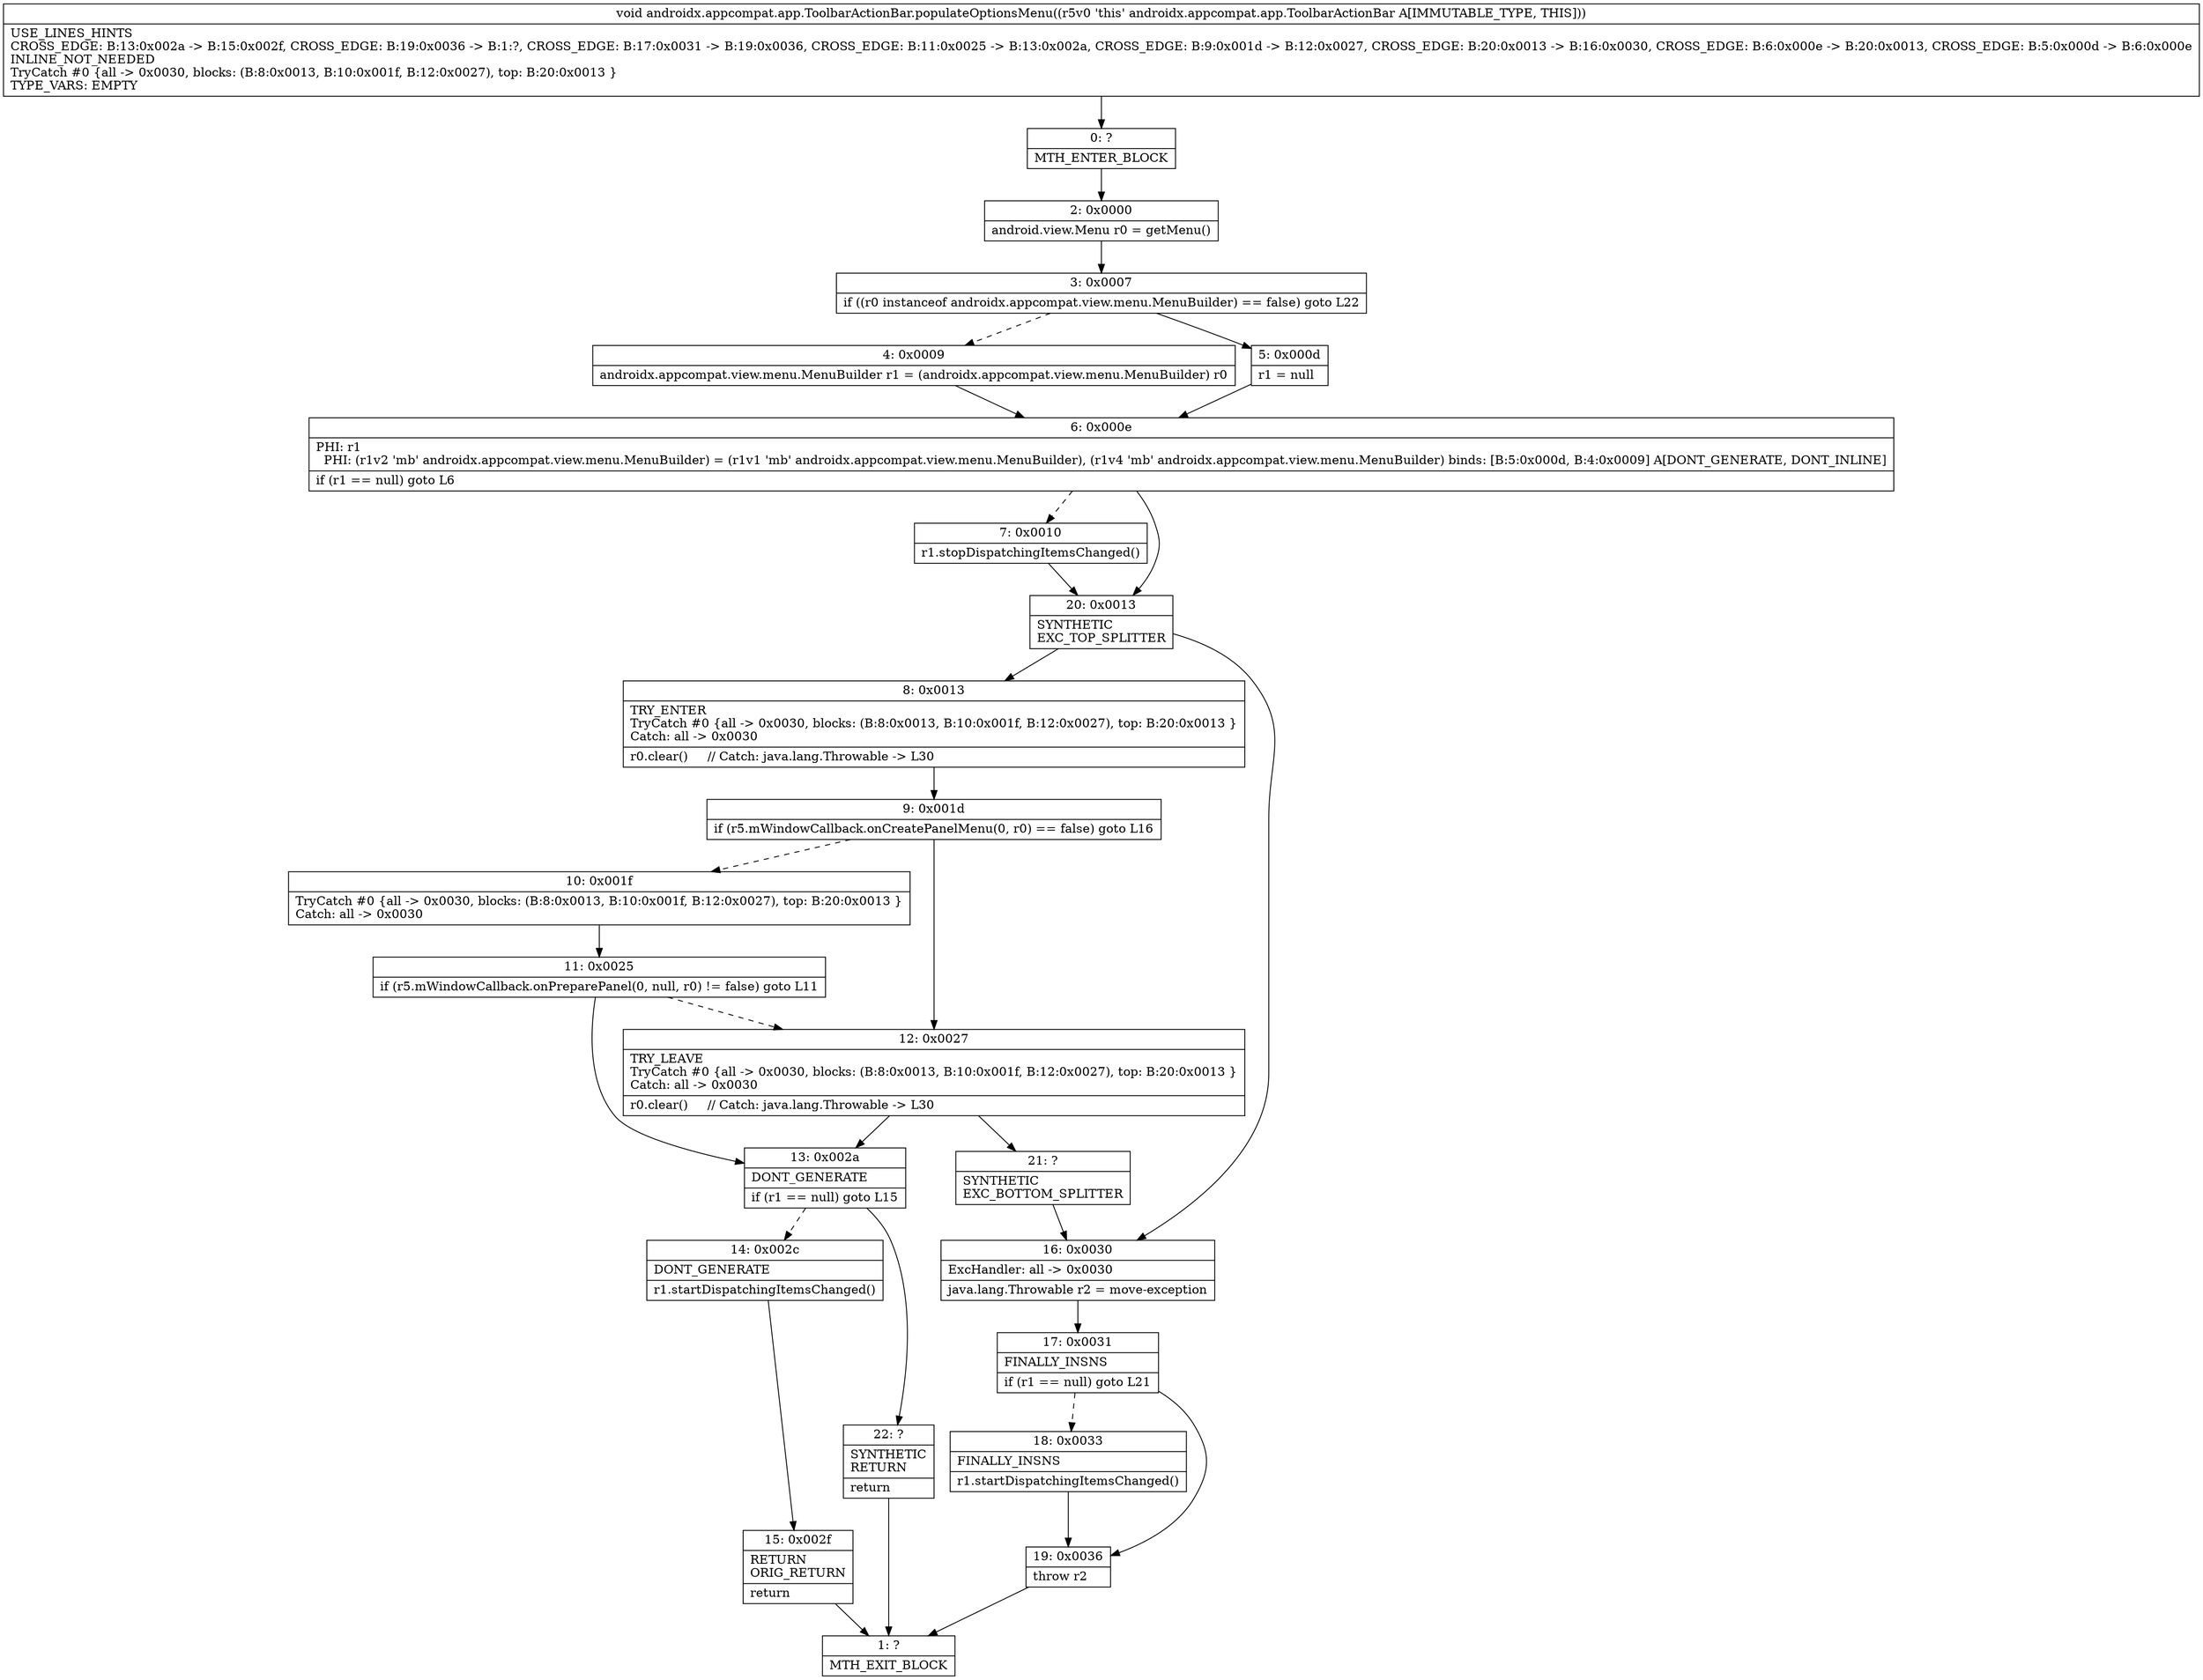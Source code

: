 digraph "CFG forandroidx.appcompat.app.ToolbarActionBar.populateOptionsMenu()V" {
Node_0 [shape=record,label="{0\:\ ?|MTH_ENTER_BLOCK\l}"];
Node_2 [shape=record,label="{2\:\ 0x0000|android.view.Menu r0 = getMenu()\l}"];
Node_3 [shape=record,label="{3\:\ 0x0007|if ((r0 instanceof androidx.appcompat.view.menu.MenuBuilder) == false) goto L22\l}"];
Node_4 [shape=record,label="{4\:\ 0x0009|androidx.appcompat.view.menu.MenuBuilder r1 = (androidx.appcompat.view.menu.MenuBuilder) r0\l}"];
Node_6 [shape=record,label="{6\:\ 0x000e|PHI: r1 \l  PHI: (r1v2 'mb' androidx.appcompat.view.menu.MenuBuilder) = (r1v1 'mb' androidx.appcompat.view.menu.MenuBuilder), (r1v4 'mb' androidx.appcompat.view.menu.MenuBuilder) binds: [B:5:0x000d, B:4:0x0009] A[DONT_GENERATE, DONT_INLINE]\l|if (r1 == null) goto L6\l}"];
Node_7 [shape=record,label="{7\:\ 0x0010|r1.stopDispatchingItemsChanged()\l}"];
Node_20 [shape=record,label="{20\:\ 0x0013|SYNTHETIC\lEXC_TOP_SPLITTER\l}"];
Node_8 [shape=record,label="{8\:\ 0x0013|TRY_ENTER\lTryCatch #0 \{all \-\> 0x0030, blocks: (B:8:0x0013, B:10:0x001f, B:12:0x0027), top: B:20:0x0013 \}\lCatch: all \-\> 0x0030\l|r0.clear()     \/\/ Catch: java.lang.Throwable \-\> L30\l}"];
Node_9 [shape=record,label="{9\:\ 0x001d|if (r5.mWindowCallback.onCreatePanelMenu(0, r0) == false) goto L16\l}"];
Node_10 [shape=record,label="{10\:\ 0x001f|TryCatch #0 \{all \-\> 0x0030, blocks: (B:8:0x0013, B:10:0x001f, B:12:0x0027), top: B:20:0x0013 \}\lCatch: all \-\> 0x0030\l}"];
Node_11 [shape=record,label="{11\:\ 0x0025|if (r5.mWindowCallback.onPreparePanel(0, null, r0) != false) goto L11\l}"];
Node_13 [shape=record,label="{13\:\ 0x002a|DONT_GENERATE\l|if (r1 == null) goto L15\l}"];
Node_14 [shape=record,label="{14\:\ 0x002c|DONT_GENERATE\l|r1.startDispatchingItemsChanged()\l}"];
Node_15 [shape=record,label="{15\:\ 0x002f|RETURN\lORIG_RETURN\l|return\l}"];
Node_1 [shape=record,label="{1\:\ ?|MTH_EXIT_BLOCK\l}"];
Node_22 [shape=record,label="{22\:\ ?|SYNTHETIC\lRETURN\l|return\l}"];
Node_12 [shape=record,label="{12\:\ 0x0027|TRY_LEAVE\lTryCatch #0 \{all \-\> 0x0030, blocks: (B:8:0x0013, B:10:0x001f, B:12:0x0027), top: B:20:0x0013 \}\lCatch: all \-\> 0x0030\l|r0.clear()     \/\/ Catch: java.lang.Throwable \-\> L30\l}"];
Node_21 [shape=record,label="{21\:\ ?|SYNTHETIC\lEXC_BOTTOM_SPLITTER\l}"];
Node_16 [shape=record,label="{16\:\ 0x0030|ExcHandler: all \-\> 0x0030\l|java.lang.Throwable r2 = move\-exception\l}"];
Node_17 [shape=record,label="{17\:\ 0x0031|FINALLY_INSNS\l|if (r1 == null) goto L21\l}"];
Node_18 [shape=record,label="{18\:\ 0x0033|FINALLY_INSNS\l|r1.startDispatchingItemsChanged()\l}"];
Node_19 [shape=record,label="{19\:\ 0x0036|throw r2\l}"];
Node_5 [shape=record,label="{5\:\ 0x000d|r1 = null\l}"];
MethodNode[shape=record,label="{void androidx.appcompat.app.ToolbarActionBar.populateOptionsMenu((r5v0 'this' androidx.appcompat.app.ToolbarActionBar A[IMMUTABLE_TYPE, THIS]))  | USE_LINES_HINTS\lCROSS_EDGE: B:13:0x002a \-\> B:15:0x002f, CROSS_EDGE: B:19:0x0036 \-\> B:1:?, CROSS_EDGE: B:17:0x0031 \-\> B:19:0x0036, CROSS_EDGE: B:11:0x0025 \-\> B:13:0x002a, CROSS_EDGE: B:9:0x001d \-\> B:12:0x0027, CROSS_EDGE: B:20:0x0013 \-\> B:16:0x0030, CROSS_EDGE: B:6:0x000e \-\> B:20:0x0013, CROSS_EDGE: B:5:0x000d \-\> B:6:0x000e\lINLINE_NOT_NEEDED\lTryCatch #0 \{all \-\> 0x0030, blocks: (B:8:0x0013, B:10:0x001f, B:12:0x0027), top: B:20:0x0013 \}\lTYPE_VARS: EMPTY\l}"];
MethodNode -> Node_0;Node_0 -> Node_2;
Node_2 -> Node_3;
Node_3 -> Node_4[style=dashed];
Node_3 -> Node_5;
Node_4 -> Node_6;
Node_6 -> Node_7[style=dashed];
Node_6 -> Node_20;
Node_7 -> Node_20;
Node_20 -> Node_8;
Node_20 -> Node_16;
Node_8 -> Node_9;
Node_9 -> Node_10[style=dashed];
Node_9 -> Node_12;
Node_10 -> Node_11;
Node_11 -> Node_12[style=dashed];
Node_11 -> Node_13;
Node_13 -> Node_14[style=dashed];
Node_13 -> Node_22;
Node_14 -> Node_15;
Node_15 -> Node_1;
Node_22 -> Node_1;
Node_12 -> Node_13;
Node_12 -> Node_21;
Node_21 -> Node_16;
Node_16 -> Node_17;
Node_17 -> Node_18[style=dashed];
Node_17 -> Node_19;
Node_18 -> Node_19;
Node_19 -> Node_1;
Node_5 -> Node_6;
}

